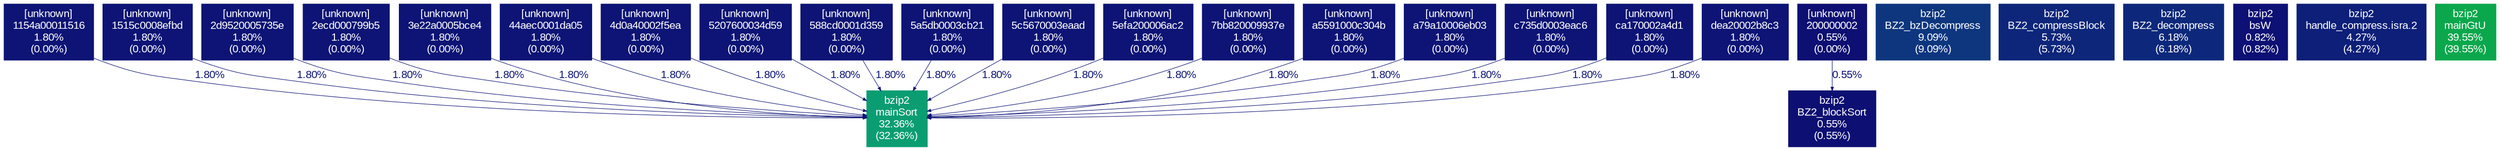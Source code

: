 digraph {
	graph [fontname=Arial, nodesep=0.125, ranksep=0.25];
	node [fontcolor=white, fontname=Arial, height=0, shape=box, style=filled, width=0];
	edge [fontname=Arial];
	"1154a00011516:[unknown]" [color="#0d1475", fontcolor="#ffffff", fontsize="10.00", label="[unknown]\n1154a00011516\n1.80%\n(0.00%)"];
	"1154a00011516:[unknown]" -> "mainSort:/scratch/s1576261/spec-prof/install-spec-prof/CPU2006/401.bzip2/exe/bzip2" [arrowsize="0.35", color="#0d1475", fontcolor="#0d1475", fontsize="10.00", label="1.80%", labeldistance="0.50", penwidth="0.50"];
	"1515c0008efbd:[unknown]" [color="#0d1475", fontcolor="#ffffff", fontsize="10.00", label="[unknown]\n1515c0008efbd\n1.80%\n(0.00%)"];
	"1515c0008efbd:[unknown]" -> "mainSort:/scratch/s1576261/spec-prof/install-spec-prof/CPU2006/401.bzip2/exe/bzip2" [arrowsize="0.35", color="#0d1475", fontcolor="#0d1475", fontsize="10.00", label="1.80%", labeldistance="0.50", penwidth="0.50"];
	"200000002:[unknown]" [color="#0d0f73", fontcolor="#ffffff", fontsize="10.00", label="[unknown]\n200000002\n0.55%\n(0.00%)"];
	"200000002:[unknown]" -> "BZ2_blockSort:/scratch/s1576261/spec-prof/install-spec-prof/CPU2006/401.bzip2/exe/bzip2" [arrowsize="0.35", color="#0d0f73", fontcolor="#0d0f73", fontsize="10.00", label="0.55%", labeldistance="0.50", penwidth="0.50"];
	"2d9520005735e:[unknown]" [color="#0d1475", fontcolor="#ffffff", fontsize="10.00", label="[unknown]\n2d9520005735e\n1.80%\n(0.00%)"];
	"2d9520005735e:[unknown]" -> "mainSort:/scratch/s1576261/spec-prof/install-spec-prof/CPU2006/401.bzip2/exe/bzip2" [arrowsize="0.35", color="#0d1475", fontcolor="#0d1475", fontsize="10.00", label="1.80%", labeldistance="0.50", penwidth="0.50"];
	"2ecd000799b5:[unknown]" [color="#0d1475", fontcolor="#ffffff", fontsize="10.00", label="[unknown]\n2ecd000799b5\n1.80%\n(0.00%)"];
	"2ecd000799b5:[unknown]" -> "mainSort:/scratch/s1576261/spec-prof/install-spec-prof/CPU2006/401.bzip2/exe/bzip2" [arrowsize="0.35", color="#0d1475", fontcolor="#0d1475", fontsize="10.00", label="1.80%", labeldistance="0.50", penwidth="0.50"];
	"3e22a0005bce4:[unknown]" [color="#0d1475", fontcolor="#ffffff", fontsize="10.00", label="[unknown]\n3e22a0005bce4\n1.80%\n(0.00%)"];
	"3e22a0005bce4:[unknown]" -> "mainSort:/scratch/s1576261/spec-prof/install-spec-prof/CPU2006/401.bzip2/exe/bzip2" [arrowsize="0.35", color="#0d1475", fontcolor="#0d1475", fontsize="10.00", label="1.80%", labeldistance="0.50", penwidth="0.50"];
	"44aec0001da05:[unknown]" [color="#0d1475", fontcolor="#ffffff", fontsize="10.00", label="[unknown]\n44aec0001da05\n1.80%\n(0.00%)"];
	"44aec0001da05:[unknown]" -> "mainSort:/scratch/s1576261/spec-prof/install-spec-prof/CPU2006/401.bzip2/exe/bzip2" [arrowsize="0.35", color="#0d1475", fontcolor="#0d1475", fontsize="10.00", label="1.80%", labeldistance="0.50", penwidth="0.50"];
	"4d0a40002f5ea:[unknown]" [color="#0d1475", fontcolor="#ffffff", fontsize="10.00", label="[unknown]\n4d0a40002f5ea\n1.80%\n(0.00%)"];
	"4d0a40002f5ea:[unknown]" -> "mainSort:/scratch/s1576261/spec-prof/install-spec-prof/CPU2006/401.bzip2/exe/bzip2" [arrowsize="0.35", color="#0d1475", fontcolor="#0d1475", fontsize="10.00", label="1.80%", labeldistance="0.50", penwidth="0.50"];
	"5207600034d59:[unknown]" [color="#0d1475", fontcolor="#ffffff", fontsize="10.00", label="[unknown]\n5207600034d59\n1.80%\n(0.00%)"];
	"5207600034d59:[unknown]" -> "mainSort:/scratch/s1576261/spec-prof/install-spec-prof/CPU2006/401.bzip2/exe/bzip2" [arrowsize="0.35", color="#0d1475", fontcolor="#0d1475", fontsize="10.00", label="1.80%", labeldistance="0.50", penwidth="0.50"];
	"588cd0001d359:[unknown]" [color="#0d1475", fontcolor="#ffffff", fontsize="10.00", label="[unknown]\n588cd0001d359\n1.80%\n(0.00%)"];
	"588cd0001d359:[unknown]" -> "mainSort:/scratch/s1576261/spec-prof/install-spec-prof/CPU2006/401.bzip2/exe/bzip2" [arrowsize="0.35", color="#0d1475", fontcolor="#0d1475", fontsize="10.00", label="1.80%", labeldistance="0.50", penwidth="0.50"];
	"5a5db0003cb21:[unknown]" [color="#0d1475", fontcolor="#ffffff", fontsize="10.00", label="[unknown]\n5a5db0003cb21\n1.80%\n(0.00%)"];
	"5a5db0003cb21:[unknown]" -> "mainSort:/scratch/s1576261/spec-prof/install-spec-prof/CPU2006/401.bzip2/exe/bzip2" [arrowsize="0.35", color="#0d1475", fontcolor="#0d1475", fontsize="10.00", label="1.80%", labeldistance="0.50", penwidth="0.50"];
	"5c5670003eaad:[unknown]" [color="#0d1475", fontcolor="#ffffff", fontsize="10.00", label="[unknown]\n5c5670003eaad\n1.80%\n(0.00%)"];
	"5c5670003eaad:[unknown]" -> "mainSort:/scratch/s1576261/spec-prof/install-spec-prof/CPU2006/401.bzip2/exe/bzip2" [arrowsize="0.35", color="#0d1475", fontcolor="#0d1475", fontsize="10.00", label="1.80%", labeldistance="0.50", penwidth="0.50"];
	"5efa200006ac2:[unknown]" [color="#0d1475", fontcolor="#ffffff", fontsize="10.00", label="[unknown]\n5efa200006ac2\n1.80%\n(0.00%)"];
	"5efa200006ac2:[unknown]" -> "mainSort:/scratch/s1576261/spec-prof/install-spec-prof/CPU2006/401.bzip2/exe/bzip2" [arrowsize="0.35", color="#0d1475", fontcolor="#0d1475", fontsize="10.00", label="1.80%", labeldistance="0.50", penwidth="0.50"];
	"7bb820009937e:[unknown]" [color="#0d1475", fontcolor="#ffffff", fontsize="10.00", label="[unknown]\n7bb820009937e\n1.80%\n(0.00%)"];
	"7bb820009937e:[unknown]" -> "mainSort:/scratch/s1576261/spec-prof/install-spec-prof/CPU2006/401.bzip2/exe/bzip2" [arrowsize="0.35", color="#0d1475", fontcolor="#0d1475", fontsize="10.00", label="1.80%", labeldistance="0.50", penwidth="0.50"];
	"BZ2_blockSort:/scratch/s1576261/spec-prof/install-spec-prof/CPU2006/401.bzip2/exe/bzip2" [color="#0d0f73", fontcolor="#ffffff", fontsize="10.00", label="bzip2\nBZ2_blockSort\n0.55%\n(0.55%)"];
	"BZ2_bzDecompress:/scratch/s1576261/spec-prof/install-spec-prof/CPU2006/401.bzip2/exe/bzip2" [color="#0d367e", fontcolor="#ffffff", fontsize="10.00", label="bzip2\nBZ2_bzDecompress\n9.09%\n(9.09%)"];
	"BZ2_compressBlock:/scratch/s1576261/spec-prof/install-spec-prof/CPU2006/401.bzip2/exe/bzip2" [color="#0d267a", fontcolor="#ffffff", fontsize="10.00", label="bzip2\nBZ2_compressBlock\n5.73%\n(5.73%)"];
	"BZ2_decompress:/scratch/s1576261/spec-prof/install-spec-prof/CPU2006/401.bzip2/exe/bzip2" [color="#0d287b", fontcolor="#ffffff", fontsize="10.00", label="bzip2\nBZ2_decompress\n6.18%\n(6.18%)"];
	"a5591000c304b:[unknown]" [color="#0d1475", fontcolor="#ffffff", fontsize="10.00", label="[unknown]\na5591000c304b\n1.80%\n(0.00%)"];
	"a5591000c304b:[unknown]" -> "mainSort:/scratch/s1576261/spec-prof/install-spec-prof/CPU2006/401.bzip2/exe/bzip2" [arrowsize="0.35", color="#0d1475", fontcolor="#0d1475", fontsize="10.00", label="1.80%", labeldistance="0.50", penwidth="0.50"];
	"a79a10006eb03:[unknown]" [color="#0d1475", fontcolor="#ffffff", fontsize="10.00", label="[unknown]\na79a10006eb03\n1.80%\n(0.00%)"];
	"a79a10006eb03:[unknown]" -> "mainSort:/scratch/s1576261/spec-prof/install-spec-prof/CPU2006/401.bzip2/exe/bzip2" [arrowsize="0.35", color="#0d1475", fontcolor="#0d1475", fontsize="10.00", label="1.80%", labeldistance="0.50", penwidth="0.50"];
	"bsW:/scratch/s1576261/spec-prof/install-spec-prof/CPU2006/401.bzip2/exe/bzip2" [color="#0d1074", fontcolor="#ffffff", fontsize="10.00", label="bzip2\nbsW\n0.82%\n(0.82%)"];
	"c735d0003eac6:[unknown]" [color="#0d1475", fontcolor="#ffffff", fontsize="10.00", label="[unknown]\nc735d0003eac6\n1.80%\n(0.00%)"];
	"c735d0003eac6:[unknown]" -> "mainSort:/scratch/s1576261/spec-prof/install-spec-prof/CPU2006/401.bzip2/exe/bzip2" [arrowsize="0.35", color="#0d1475", fontcolor="#0d1475", fontsize="10.00", label="1.80%", labeldistance="0.50", penwidth="0.50"];
	"ca170002a4d1:[unknown]" [color="#0d1475", fontcolor="#ffffff", fontsize="10.00", label="[unknown]\nca170002a4d1\n1.80%\n(0.00%)"];
	"ca170002a4d1:[unknown]" -> "mainSort:/scratch/s1576261/spec-prof/install-spec-prof/CPU2006/401.bzip2/exe/bzip2" [arrowsize="0.35", color="#0d1475", fontcolor="#0d1475", fontsize="10.00", label="1.80%", labeldistance="0.50", penwidth="0.50"];
	"dea20002b8c3:[unknown]" [color="#0d1475", fontcolor="#ffffff", fontsize="10.00", label="[unknown]\ndea20002b8c3\n1.80%\n(0.00%)"];
	"dea20002b8c3:[unknown]" -> "mainSort:/scratch/s1576261/spec-prof/install-spec-prof/CPU2006/401.bzip2/exe/bzip2" [arrowsize="0.35", color="#0d1475", fontcolor="#0d1475", fontsize="10.00", label="1.80%", labeldistance="0.50", penwidth="0.50"];
	"handle_compress.isra.2:/scratch/s1576261/spec-prof/install-spec-prof/CPU2006/401.bzip2/exe/bzip2" [color="#0d1f78", fontcolor="#ffffff", fontsize="10.00", label="bzip2\nhandle_compress.isra.2\n4.27%\n(4.27%)"];
	"mainGtU:/scratch/s1576261/spec-prof/install-spec-prof/CPU2006/401.bzip2/exe/bzip2" [color="#0ba74c", fontcolor="#ffffff", fontsize="10.00", label="bzip2\nmainGtU\n39.55%\n(39.55%)"];
	"mainSort:/scratch/s1576261/spec-prof/install-spec-prof/CPU2006/401.bzip2/exe/bzip2" [color="#0b9d72", fontcolor="#ffffff", fontsize="10.00", label="bzip2\nmainSort\n32.36%\n(32.36%)"];
}
